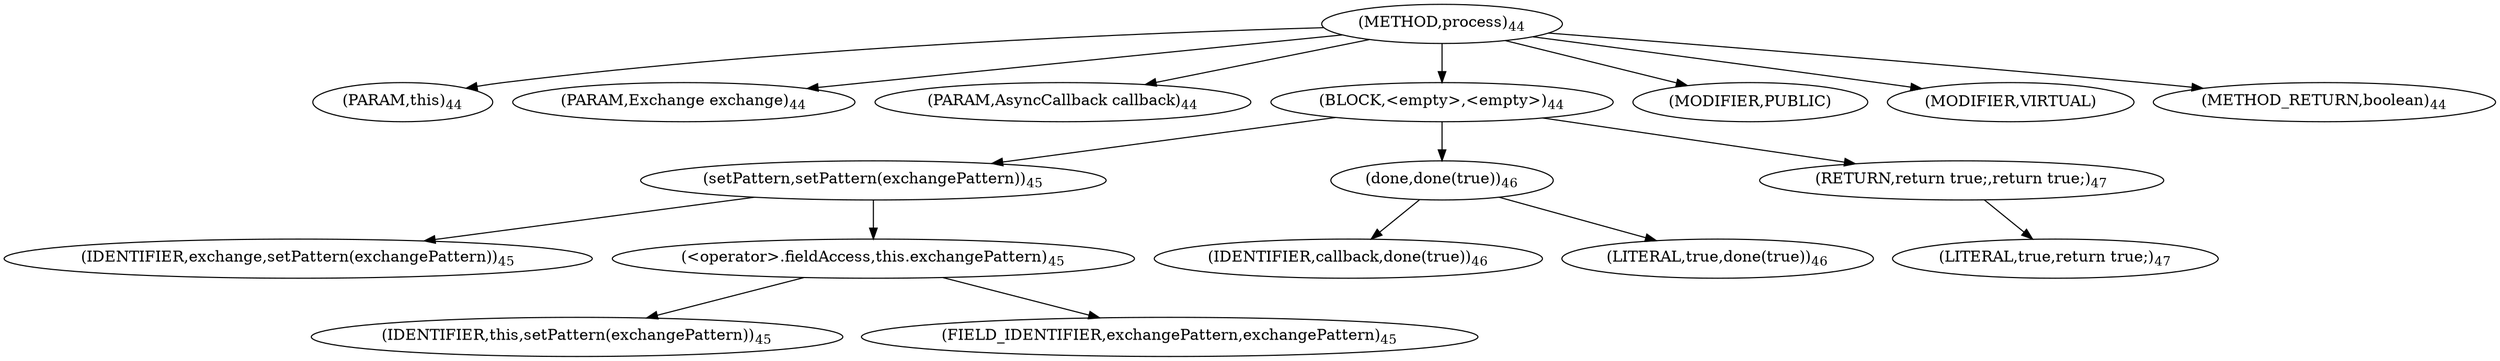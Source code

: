 digraph "process" {  
"75" [label = <(METHOD,process)<SUB>44</SUB>> ]
"76" [label = <(PARAM,this)<SUB>44</SUB>> ]
"77" [label = <(PARAM,Exchange exchange)<SUB>44</SUB>> ]
"78" [label = <(PARAM,AsyncCallback callback)<SUB>44</SUB>> ]
"79" [label = <(BLOCK,&lt;empty&gt;,&lt;empty&gt;)<SUB>44</SUB>> ]
"80" [label = <(setPattern,setPattern(exchangePattern))<SUB>45</SUB>> ]
"81" [label = <(IDENTIFIER,exchange,setPattern(exchangePattern))<SUB>45</SUB>> ]
"82" [label = <(&lt;operator&gt;.fieldAccess,this.exchangePattern)<SUB>45</SUB>> ]
"83" [label = <(IDENTIFIER,this,setPattern(exchangePattern))<SUB>45</SUB>> ]
"84" [label = <(FIELD_IDENTIFIER,exchangePattern,exchangePattern)<SUB>45</SUB>> ]
"85" [label = <(done,done(true))<SUB>46</SUB>> ]
"86" [label = <(IDENTIFIER,callback,done(true))<SUB>46</SUB>> ]
"87" [label = <(LITERAL,true,done(true))<SUB>46</SUB>> ]
"88" [label = <(RETURN,return true;,return true;)<SUB>47</SUB>> ]
"89" [label = <(LITERAL,true,return true;)<SUB>47</SUB>> ]
"90" [label = <(MODIFIER,PUBLIC)> ]
"91" [label = <(MODIFIER,VIRTUAL)> ]
"92" [label = <(METHOD_RETURN,boolean)<SUB>44</SUB>> ]
  "75" -> "76" 
  "75" -> "77" 
  "75" -> "78" 
  "75" -> "79" 
  "75" -> "90" 
  "75" -> "91" 
  "75" -> "92" 
  "79" -> "80" 
  "79" -> "85" 
  "79" -> "88" 
  "80" -> "81" 
  "80" -> "82" 
  "82" -> "83" 
  "82" -> "84" 
  "85" -> "86" 
  "85" -> "87" 
  "88" -> "89" 
}

